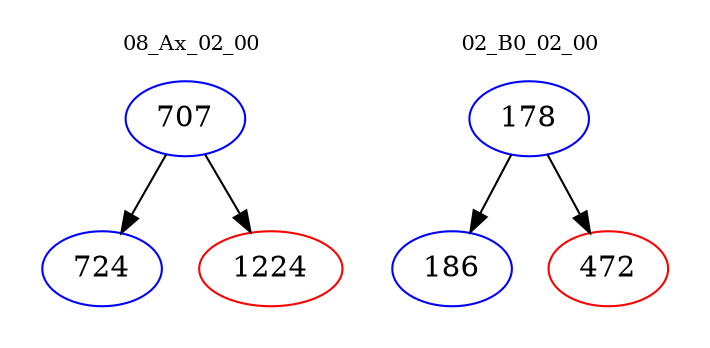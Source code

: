 digraph{
subgraph cluster_0 {
color = white
label = "08_Ax_02_00";
fontsize=10;
T0_707 [label="707", color="blue"]
T0_707 -> T0_724 [color="black"]
T0_724 [label="724", color="blue"]
T0_707 -> T0_1224 [color="black"]
T0_1224 [label="1224", color="red"]
}
subgraph cluster_1 {
color = white
label = "02_B0_02_00";
fontsize=10;
T1_178 [label="178", color="blue"]
T1_178 -> T1_186 [color="black"]
T1_186 [label="186", color="blue"]
T1_178 -> T1_472 [color="black"]
T1_472 [label="472", color="red"]
}
}
